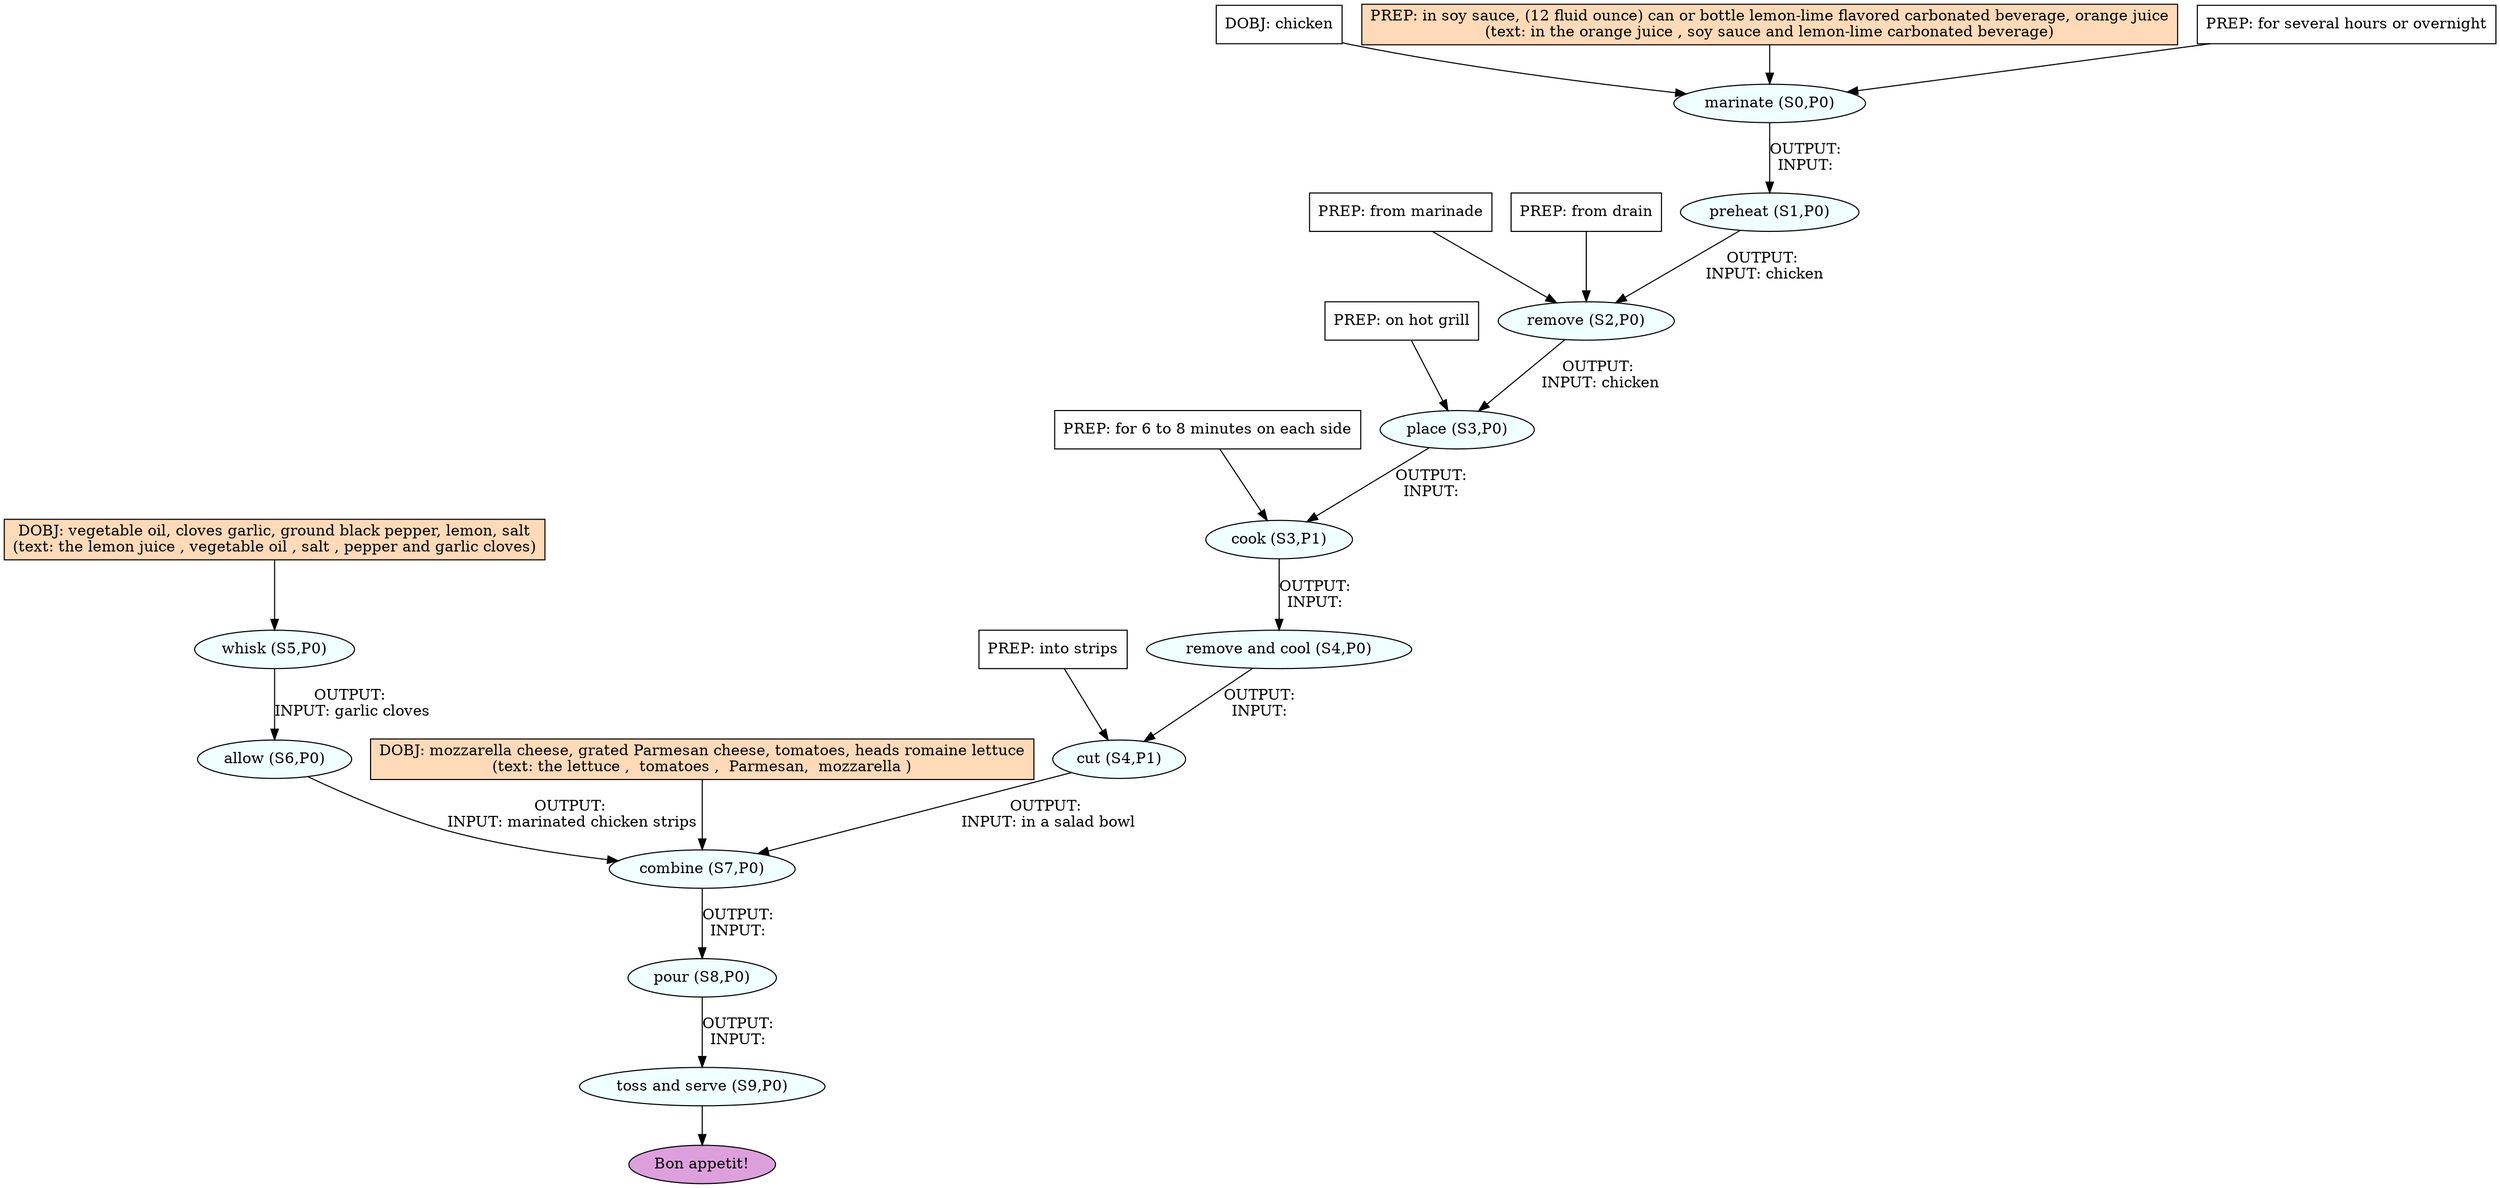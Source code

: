 digraph recipe {
E0[label="marinate (S0,P0)", shape=oval, style=filled, fillcolor=azure]
E1[label="preheat (S1,P0)", shape=oval, style=filled, fillcolor=azure]
E2[label="remove (S2,P0)", shape=oval, style=filled, fillcolor=azure]
E3[label="place (S3,P0)", shape=oval, style=filled, fillcolor=azure]
E4[label="cook (S3,P1)", shape=oval, style=filled, fillcolor=azure]
E5[label="remove and cool (S4,P0)", shape=oval, style=filled, fillcolor=azure]
E6[label="cut (S4,P1)", shape=oval, style=filled, fillcolor=azure]
E7[label="whisk (S5,P0)", shape=oval, style=filled, fillcolor=azure]
E8[label="allow (S6,P0)", shape=oval, style=filled, fillcolor=azure]
E9[label="combine (S7,P0)", shape=oval, style=filled, fillcolor=azure]
E10[label="pour (S8,P0)", shape=oval, style=filled, fillcolor=azure]
E11[label="toss and serve (S9,P0)", shape=oval, style=filled, fillcolor=azure]
D0[label="DOBJ: chicken", shape=box, style=filled, fillcolor=white]
D0 -> E0
P0_0[label="PREP: in soy sauce, (12 fluid ounce) can or bottle lemon-lime flavored carbonated beverage, orange juice
(text: in the orange juice , soy sauce and lemon-lime carbonated beverage)", shape=box, style=filled, fillcolor=peachpuff]
P0_0 -> E0
P0_1[label="PREP: for several hours or overnight", shape=box, style=filled, fillcolor=white]
P0_1 -> E0
D7[label="DOBJ: vegetable oil, cloves garlic, ground black pepper, lemon, salt
(text: the lemon juice , vegetable oil , salt , pepper and garlic cloves)", shape=box, style=filled, fillcolor=peachpuff]
D7 -> E7
E0 -> E1 [label="OUTPUT: 
INPUT: "]
E1 -> E2 [label="OUTPUT: 
INPUT: chicken"]
P2_0_0[label="PREP: from marinade", shape=box, style=filled, fillcolor=white]
P2_0_0 -> E2
P2_0_1[label="PREP: from drain", shape=box, style=filled, fillcolor=white]
P2_0_1 -> E2
E2 -> E3 [label="OUTPUT: 
INPUT: chicken"]
P3_0_0[label="PREP: on hot grill", shape=box, style=filled, fillcolor=white]
P3_0_0 -> E3
E3 -> E4 [label="OUTPUT: 
INPUT: "]
P4_0_0[label="PREP: for 6 to 8 minutes on each side", shape=box, style=filled, fillcolor=white]
P4_0_0 -> E4
E4 -> E5 [label="OUTPUT: 
INPUT: "]
E5 -> E6 [label="OUTPUT: 
INPUT: "]
P6_0_0[label="PREP: into strips", shape=box, style=filled, fillcolor=white]
P6_0_0 -> E6
E7 -> E8 [label="OUTPUT: 
INPUT: garlic cloves"]
D9_ing[label="DOBJ: mozzarella cheese, grated Parmesan cheese, tomatoes, heads romaine lettuce
(text: the lettuce ,  tomatoes ,  Parmesan,  mozzarella )", shape=box, style=filled, fillcolor=peachpuff]
D9_ing -> E9
E8 -> E9 [label="OUTPUT: 
INPUT: marinated chicken strips"]
E6 -> E9 [label="OUTPUT: 
INPUT: in a salad bowl"]
E9 -> E10 [label="OUTPUT: 
INPUT: "]
E10 -> E11 [label="OUTPUT: 
INPUT: "]
EOR[label="Bon appetit!", shape=oval, style=filled, fillcolor=plum]
E11 -> EOR
}
